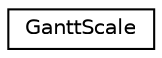 digraph "Graphical Class Hierarchy"
{
 // LATEX_PDF_SIZE
  edge [fontname="Helvetica",fontsize="10",labelfontname="Helvetica",labelfontsize="10"];
  node [fontname="Helvetica",fontsize="10",shape=record];
  rankdir="LR";
  Node0 [label="GanttScale",height=0.2,width=0.4,color="black", fillcolor="white", style="filled",URL="$classGanttScale.html",tooltip=" "];
}
